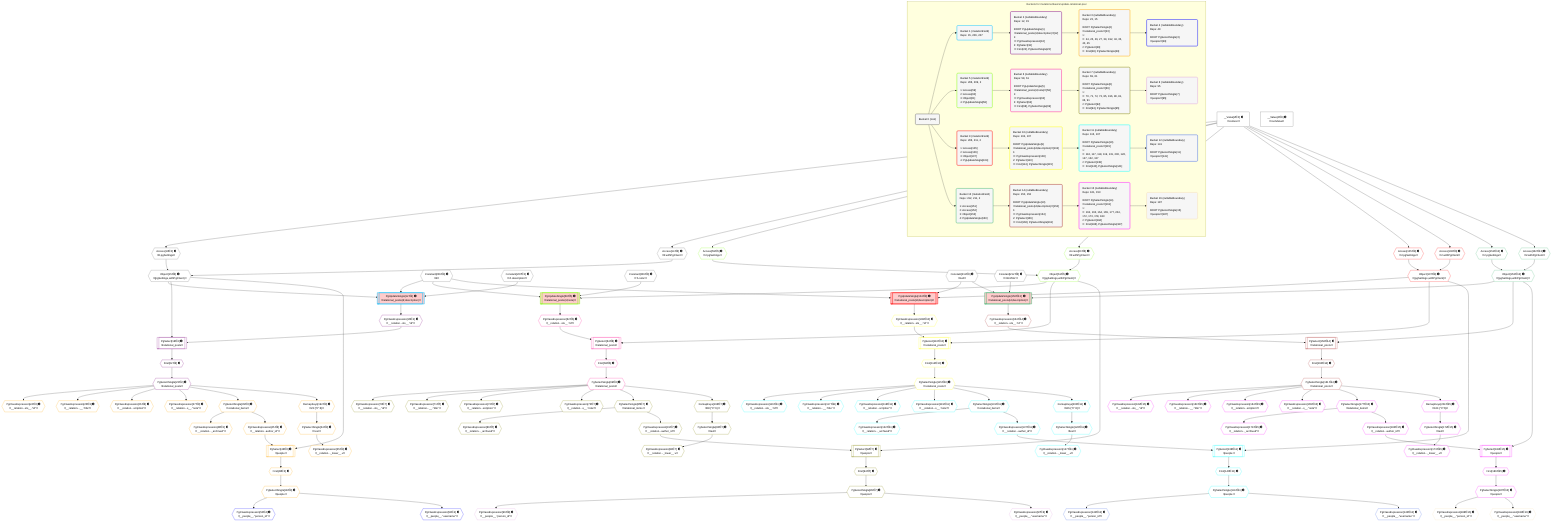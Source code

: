 %%{init: {'themeVariables': { 'fontSize': '12px'}}}%%
graph TD
    classDef path fill:#eee,stroke:#000,color:#000
    classDef plan fill:#fff,stroke-width:1px,color:#000
    classDef itemplan fill:#fff,stroke-width:2px,color:#000
    classDef unbatchedplan fill:#dff,stroke-width:1px,color:#000
    classDef sideeffectplan fill:#fcc,stroke-width:2px,color:#000
    classDef bucket fill:#f6f6f6,color:#000,stroke-width:2px,text-align:left


    %% plan dependencies
    Object15{{"Object[15∈0] ➊<br />ᐸ{pgSettings,withPgClient}ᐳ"}}:::plan
    Access13{{"Access[13∈0] ➊<br />ᐸ2.pgSettingsᐳ"}}:::plan
    Access14{{"Access[14∈0] ➊<br />ᐸ2.withPgClientᐳ"}}:::plan
    Access13 & Access14 --> Object15
    __Value2["__Value[2∈0] ➊<br />ᐸcontextᐳ"]:::plan
    __Value2 --> Access13
    __Value2 --> Access14
    __Value4["__Value[4∈0] ➊<br />ᐸrootValueᐳ"]:::plan
    Constant206{{"Constant[206∈0] ➊<br />ᐸ4ᐳ"}}:::plan
    Constant207{{"Constant[207∈0] ➊<br />ᐸ'A description'ᐳ"}}:::plan
    Constant209{{"Constant[209∈0] ➊<br />ᐸ'A note'ᐳ"}}:::plan
    Constant211{{"Constant[211∈0] ➊<br />ᐸnullᐳ"}}:::plan
    Constant212{{"Constant[212∈0] ➊<br />ᐸ3141592ᐳ"}}:::plan
    PgUpdateSingle12[["PgUpdateSingle[12∈1] ➊<br />ᐸrelational_posts(id;description)ᐳ"]]:::sideeffectplan
    Object15 & Constant206 & Constant207 --> PgUpdateSingle12
    PgSelect18[["PgSelect[18∈2] ➊<br />ᐸrelational_postsᐳ"]]:::plan
    PgClassExpression16{{"PgClassExpression[16∈2] ➊<br />ᐸ__relation...sts__.”id”ᐳ"}}:::plan
    Object15 & PgClassExpression16 --> PgSelect18
    PgUpdateSingle12 --> PgClassExpression16
    First22{{"First[22∈2] ➊"}}:::plan
    PgSelect18 --> First22
    PgSelectSingle23{{"PgSelectSingle[23∈2] ➊<br />ᐸrelational_postsᐳ"}}:::plan
    First22 --> PgSelectSingle23
    PgSelect46[["PgSelect[46∈3] ➊<br />ᐸpeopleᐳ"]]:::plan
    PgClassExpression45{{"PgClassExpression[45∈3] ➊<br />ᐸ__relation...author_id”ᐳ"}}:::plan
    Object15 & PgClassExpression45 --> PgSelect46
    PgClassExpression24{{"PgClassExpression[24∈3] ➊<br />ᐸ__relation...sts__.”id”ᐳ"}}:::plan
    PgSelectSingle23 --> PgClassExpression24
    PgClassExpression25{{"PgClassExpression[25∈3] ➊<br />ᐸ__relation...__.”title”ᐳ"}}:::plan
    PgSelectSingle23 --> PgClassExpression25
    PgClassExpression26{{"PgClassExpression[26∈3] ➊<br />ᐸ__relation...scription”ᐳ"}}:::plan
    PgSelectSingle23 --> PgClassExpression26
    PgClassExpression27{{"PgClassExpression[27∈3] ➊<br />ᐸ__relation...s__.”note”ᐳ"}}:::plan
    PgSelectSingle23 --> PgClassExpression27
    PgSelectSingle34{{"PgSelectSingle[34∈3] ➊<br />ᐸtextᐳ"}}:::plan
    RemapKeys192{{"RemapKeys[192∈3] ➊<br />ᐸ23:{”0”:6}ᐳ"}}:::plan
    RemapKeys192 --> PgSelectSingle34
    PgClassExpression35{{"PgClassExpression[35∈3] ➊<br />ᐸ__relation..._lower__.vᐳ"}}:::plan
    PgSelectSingle34 --> PgClassExpression35
    PgSelectSingle39{{"PgSelectSingle[39∈3] ➊<br />ᐸrelational_itemsᐳ"}}:::plan
    PgSelectSingle23 --> PgSelectSingle39
    PgClassExpression40{{"PgClassExpression[40∈3] ➊<br />ᐸ__relation..._archived”ᐳ"}}:::plan
    PgSelectSingle39 --> PgClassExpression40
    PgSelectSingle39 --> PgClassExpression45
    First48{{"First[48∈3] ➊"}}:::plan
    PgSelect46 --> First48
    PgSelectSingle49{{"PgSelectSingle[49∈3] ➊<br />ᐸpeopleᐳ"}}:::plan
    First48 --> PgSelectSingle49
    PgSelectSingle23 --> RemapKeys192
    PgClassExpression50{{"PgClassExpression[50∈4] ➊<br />ᐸ__people__.”person_id”ᐳ"}}:::plan
    PgSelectSingle49 --> PgClassExpression50
    PgClassExpression51{{"PgClassExpression[51∈4] ➊<br />ᐸ__people__.”username”ᐳ"}}:::plan
    PgSelectSingle49 --> PgClassExpression51
    PgUpdateSingle58[["PgUpdateSingle[58∈5] ➊<br />ᐸrelational_posts(id;note)ᐳ"]]:::sideeffectplan
    Object61{{"Object[61∈5] ➊<br />ᐸ{pgSettings,withPgClient}ᐳ"}}:::plan
    Object61 & Constant206 & Constant209 --> PgUpdateSingle58
    Access59{{"Access[59∈5] ➊<br />ᐸ2.pgSettingsᐳ"}}:::plan
    Access60{{"Access[60∈5] ➊<br />ᐸ2.withPgClientᐳ"}}:::plan
    Access59 & Access60 --> Object61
    __Value2 --> Access59
    __Value2 --> Access60
    PgSelect64[["PgSelect[64∈6] ➊<br />ᐸrelational_postsᐳ"]]:::plan
    PgClassExpression62{{"PgClassExpression[62∈6] ➊<br />ᐸ__relation...sts__.”id”ᐳ"}}:::plan
    Object61 & PgClassExpression62 --> PgSelect64
    PgUpdateSingle58 --> PgClassExpression62
    First68{{"First[68∈6] ➊"}}:::plan
    PgSelect64 --> First68
    PgSelectSingle69{{"PgSelectSingle[69∈6] ➊<br />ᐸrelational_postsᐳ"}}:::plan
    First68 --> PgSelectSingle69
    PgSelect92[["PgSelect[92∈7] ➊<br />ᐸpeopleᐳ"]]:::plan
    PgClassExpression91{{"PgClassExpression[91∈7] ➊<br />ᐸ__relation...author_id”ᐳ"}}:::plan
    Object61 & PgClassExpression91 --> PgSelect92
    PgClassExpression70{{"PgClassExpression[70∈7] ➊<br />ᐸ__relation...sts__.”id”ᐳ"}}:::plan
    PgSelectSingle69 --> PgClassExpression70
    PgClassExpression71{{"PgClassExpression[71∈7] ➊<br />ᐸ__relation...__.”title”ᐳ"}}:::plan
    PgSelectSingle69 --> PgClassExpression71
    PgClassExpression72{{"PgClassExpression[72∈7] ➊<br />ᐸ__relation...scription”ᐳ"}}:::plan
    PgSelectSingle69 --> PgClassExpression72
    PgClassExpression73{{"PgClassExpression[73∈7] ➊<br />ᐸ__relation...s__.”note”ᐳ"}}:::plan
    PgSelectSingle69 --> PgClassExpression73
    PgSelectSingle80{{"PgSelectSingle[80∈7] ➊<br />ᐸtextᐳ"}}:::plan
    RemapKeys196{{"RemapKeys[196∈7] ➊<br />ᐸ69:{”0”:6}ᐳ"}}:::plan
    RemapKeys196 --> PgSelectSingle80
    PgClassExpression81{{"PgClassExpression[81∈7] ➊<br />ᐸ__relation..._lower__.vᐳ"}}:::plan
    PgSelectSingle80 --> PgClassExpression81
    PgSelectSingle85{{"PgSelectSingle[85∈7] ➊<br />ᐸrelational_itemsᐳ"}}:::plan
    PgSelectSingle69 --> PgSelectSingle85
    PgClassExpression86{{"PgClassExpression[86∈7] ➊<br />ᐸ__relation..._archived”ᐳ"}}:::plan
    PgSelectSingle85 --> PgClassExpression86
    PgSelectSingle85 --> PgClassExpression91
    First94{{"First[94∈7] ➊"}}:::plan
    PgSelect92 --> First94
    PgSelectSingle95{{"PgSelectSingle[95∈7] ➊<br />ᐸpeopleᐳ"}}:::plan
    First94 --> PgSelectSingle95
    PgSelectSingle69 --> RemapKeys196
    PgClassExpression96{{"PgClassExpression[96∈8] ➊<br />ᐸ__people__.”person_id”ᐳ"}}:::plan
    PgSelectSingle95 --> PgClassExpression96
    PgClassExpression97{{"PgClassExpression[97∈8] ➊<br />ᐸ__people__.”username”ᐳ"}}:::plan
    PgSelectSingle95 --> PgClassExpression97
    PgUpdateSingle104[["PgUpdateSingle[104∈9] ➊<br />ᐸrelational_posts(id;description)ᐳ"]]:::sideeffectplan
    Object107{{"Object[107∈9] ➊<br />ᐸ{pgSettings,withPgClient}ᐳ"}}:::plan
    Object107 & Constant206 & Constant211 --> PgUpdateSingle104
    Access105{{"Access[105∈9] ➊<br />ᐸ2.pgSettingsᐳ"}}:::plan
    Access106{{"Access[106∈9] ➊<br />ᐸ2.withPgClientᐳ"}}:::plan
    Access105 & Access106 --> Object107
    __Value2 --> Access105
    __Value2 --> Access106
    PgSelect110[["PgSelect[110∈10] ➊<br />ᐸrelational_postsᐳ"]]:::plan
    PgClassExpression108{{"PgClassExpression[108∈10] ➊<br />ᐸ__relation...sts__.”id”ᐳ"}}:::plan
    Object107 & PgClassExpression108 --> PgSelect110
    PgUpdateSingle104 --> PgClassExpression108
    First114{{"First[114∈10] ➊"}}:::plan
    PgSelect110 --> First114
    PgSelectSingle115{{"PgSelectSingle[115∈10] ➊<br />ᐸrelational_postsᐳ"}}:::plan
    First114 --> PgSelectSingle115
    PgSelect138[["PgSelect[138∈11] ➊<br />ᐸpeopleᐳ"]]:::plan
    PgClassExpression137{{"PgClassExpression[137∈11] ➊<br />ᐸ__relation...author_id”ᐳ"}}:::plan
    Object107 & PgClassExpression137 --> PgSelect138
    PgClassExpression116{{"PgClassExpression[116∈11] ➊<br />ᐸ__relation...sts__.”id”ᐳ"}}:::plan
    PgSelectSingle115 --> PgClassExpression116
    PgClassExpression117{{"PgClassExpression[117∈11] ➊<br />ᐸ__relation...__.”title”ᐳ"}}:::plan
    PgSelectSingle115 --> PgClassExpression117
    PgClassExpression118{{"PgClassExpression[118∈11] ➊<br />ᐸ__relation...scription”ᐳ"}}:::plan
    PgSelectSingle115 --> PgClassExpression118
    PgClassExpression119{{"PgClassExpression[119∈11] ➊<br />ᐸ__relation...s__.”note”ᐳ"}}:::plan
    PgSelectSingle115 --> PgClassExpression119
    PgSelectSingle126{{"PgSelectSingle[126∈11] ➊<br />ᐸtextᐳ"}}:::plan
    RemapKeys200{{"RemapKeys[200∈11] ➊<br />ᐸ115:{”0”:6}ᐳ"}}:::plan
    RemapKeys200 --> PgSelectSingle126
    PgClassExpression127{{"PgClassExpression[127∈11] ➊<br />ᐸ__relation..._lower__.vᐳ"}}:::plan
    PgSelectSingle126 --> PgClassExpression127
    PgSelectSingle131{{"PgSelectSingle[131∈11] ➊<br />ᐸrelational_itemsᐳ"}}:::plan
    PgSelectSingle115 --> PgSelectSingle131
    PgClassExpression132{{"PgClassExpression[132∈11] ➊<br />ᐸ__relation..._archived”ᐳ"}}:::plan
    PgSelectSingle131 --> PgClassExpression132
    PgSelectSingle131 --> PgClassExpression137
    First140{{"First[140∈11] ➊"}}:::plan
    PgSelect138 --> First140
    PgSelectSingle141{{"PgSelectSingle[141∈11] ➊<br />ᐸpeopleᐳ"}}:::plan
    First140 --> PgSelectSingle141
    PgSelectSingle115 --> RemapKeys200
    PgClassExpression142{{"PgClassExpression[142∈12] ➊<br />ᐸ__people__.”person_id”ᐳ"}}:::plan
    PgSelectSingle141 --> PgClassExpression142
    PgClassExpression143{{"PgClassExpression[143∈12] ➊<br />ᐸ__people__.”username”ᐳ"}}:::plan
    PgSelectSingle141 --> PgClassExpression143
    PgUpdateSingle150[["PgUpdateSingle[150∈13] ➊<br />ᐸrelational_posts(id;description)ᐳ"]]:::sideeffectplan
    Object153{{"Object[153∈13] ➊<br />ᐸ{pgSettings,withPgClient}ᐳ"}}:::plan
    Object153 & Constant212 & Constant211 --> PgUpdateSingle150
    Access151{{"Access[151∈13] ➊<br />ᐸ2.pgSettingsᐳ"}}:::plan
    Access152{{"Access[152∈13] ➊<br />ᐸ2.withPgClientᐳ"}}:::plan
    Access151 & Access152 --> Object153
    __Value2 --> Access151
    __Value2 --> Access152
    PgSelect156[["PgSelect[156∈14] ➊<br />ᐸrelational_postsᐳ"]]:::plan
    PgClassExpression154{{"PgClassExpression[154∈14] ➊<br />ᐸ__relation...sts__.”id”ᐳ"}}:::plan
    Object153 & PgClassExpression154 --> PgSelect156
    PgUpdateSingle150 --> PgClassExpression154
    First160{{"First[160∈14] ➊"}}:::plan
    PgSelect156 --> First160
    PgSelectSingle161{{"PgSelectSingle[161∈14] ➊<br />ᐸrelational_postsᐳ"}}:::plan
    First160 --> PgSelectSingle161
    PgSelect184[["PgSelect[184∈15] ➊<br />ᐸpeopleᐳ"]]:::plan
    PgClassExpression183{{"PgClassExpression[183∈15] ➊<br />ᐸ__relation...author_id”ᐳ"}}:::plan
    Object153 & PgClassExpression183 --> PgSelect184
    PgClassExpression162{{"PgClassExpression[162∈15] ➊<br />ᐸ__relation...sts__.”id”ᐳ"}}:::plan
    PgSelectSingle161 --> PgClassExpression162
    PgClassExpression163{{"PgClassExpression[163∈15] ➊<br />ᐸ__relation...__.”title”ᐳ"}}:::plan
    PgSelectSingle161 --> PgClassExpression163
    PgClassExpression164{{"PgClassExpression[164∈15] ➊<br />ᐸ__relation...scription”ᐳ"}}:::plan
    PgSelectSingle161 --> PgClassExpression164
    PgClassExpression165{{"PgClassExpression[165∈15] ➊<br />ᐸ__relation...s__.”note”ᐳ"}}:::plan
    PgSelectSingle161 --> PgClassExpression165
    PgSelectSingle172{{"PgSelectSingle[172∈15] ➊<br />ᐸtextᐳ"}}:::plan
    RemapKeys204{{"RemapKeys[204∈15] ➊<br />ᐸ161:{”0”:6}ᐳ"}}:::plan
    RemapKeys204 --> PgSelectSingle172
    PgClassExpression173{{"PgClassExpression[173∈15] ➊<br />ᐸ__relation..._lower__.vᐳ"}}:::plan
    PgSelectSingle172 --> PgClassExpression173
    PgSelectSingle177{{"PgSelectSingle[177∈15] ➊<br />ᐸrelational_itemsᐳ"}}:::plan
    PgSelectSingle161 --> PgSelectSingle177
    PgClassExpression178{{"PgClassExpression[178∈15] ➊<br />ᐸ__relation..._archived”ᐳ"}}:::plan
    PgSelectSingle177 --> PgClassExpression178
    PgSelectSingle177 --> PgClassExpression183
    First186{{"First[186∈15] ➊"}}:::plan
    PgSelect184 --> First186
    PgSelectSingle187{{"PgSelectSingle[187∈15] ➊<br />ᐸpeopleᐳ"}}:::plan
    First186 --> PgSelectSingle187
    PgSelectSingle161 --> RemapKeys204
    PgClassExpression188{{"PgClassExpression[188∈16] ➊<br />ᐸ__people__.”person_id”ᐳ"}}:::plan
    PgSelectSingle187 --> PgClassExpression188
    PgClassExpression189{{"PgClassExpression[189∈16] ➊<br />ᐸ__people__.”username”ᐳ"}}:::plan
    PgSelectSingle187 --> PgClassExpression189

    %% define steps

    subgraph "Buckets for mutations/basics/update-relational-post"
    Bucket0("Bucket 0 (root)"):::bucket
    classDef bucket0 stroke:#696969
    class Bucket0,__Value2,__Value4,Access13,Access14,Object15,Constant206,Constant207,Constant209,Constant211,Constant212 bucket0
    Bucket1("Bucket 1 (mutationField)<br />Deps: 15, 206, 207"):::bucket
    classDef bucket1 stroke:#00bfff
    class Bucket1,PgUpdateSingle12 bucket1
    Bucket2("Bucket 2 (nullableBoundary)<br />Deps: 12, 15<br /><br />ROOT PgUpdateSingle{1}ᐸrelational_posts(id;description)ᐳ[12]<br />1: <br />ᐳ: PgClassExpression[16]<br />2: PgSelect[18]<br />ᐳ: First[22], PgSelectSingle[23]"):::bucket
    classDef bucket2 stroke:#7f007f
    class Bucket2,PgClassExpression16,PgSelect18,First22,PgSelectSingle23 bucket2
    Bucket3("Bucket 3 (nullableBoundary)<br />Deps: 23, 15<br /><br />ROOT PgSelectSingle{2}ᐸrelational_postsᐳ[23]<br />1: <br />ᐳ: 24, 25, 26, 27, 39, 192, 34, 35, 40, 45<br />2: PgSelect[46]<br />ᐳ: First[48], PgSelectSingle[49]"):::bucket
    classDef bucket3 stroke:#ffa500
    class Bucket3,PgClassExpression24,PgClassExpression25,PgClassExpression26,PgClassExpression27,PgSelectSingle34,PgClassExpression35,PgSelectSingle39,PgClassExpression40,PgClassExpression45,PgSelect46,First48,PgSelectSingle49,RemapKeys192 bucket3
    Bucket4("Bucket 4 (nullableBoundary)<br />Deps: 49<br /><br />ROOT PgSelectSingle{3}ᐸpeopleᐳ[49]"):::bucket
    classDef bucket4 stroke:#0000ff
    class Bucket4,PgClassExpression50,PgClassExpression51 bucket4
    Bucket5("Bucket 5 (mutationField)<br />Deps: 206, 209, 2<br /><br />1: Access[59]<br />2: Access[60]<br />3: Object[61]<br />4: PgUpdateSingle[58]"):::bucket
    classDef bucket5 stroke:#7fff00
    class Bucket5,PgUpdateSingle58,Access59,Access60,Object61 bucket5
    Bucket6("Bucket 6 (nullableBoundary)<br />Deps: 58, 61<br /><br />ROOT PgUpdateSingle{5}ᐸrelational_posts(id;note)ᐳ[58]<br />1: <br />ᐳ: PgClassExpression[62]<br />2: PgSelect[64]<br />ᐳ: First[68], PgSelectSingle[69]"):::bucket
    classDef bucket6 stroke:#ff1493
    class Bucket6,PgClassExpression62,PgSelect64,First68,PgSelectSingle69 bucket6
    Bucket7("Bucket 7 (nullableBoundary)<br />Deps: 69, 61<br /><br />ROOT PgSelectSingle{6}ᐸrelational_postsᐳ[69]<br />1: <br />ᐳ: 70, 71, 72, 73, 85, 196, 80, 81, 86, 91<br />2: PgSelect[92]<br />ᐳ: First[94], PgSelectSingle[95]"):::bucket
    classDef bucket7 stroke:#808000
    class Bucket7,PgClassExpression70,PgClassExpression71,PgClassExpression72,PgClassExpression73,PgSelectSingle80,PgClassExpression81,PgSelectSingle85,PgClassExpression86,PgClassExpression91,PgSelect92,First94,PgSelectSingle95,RemapKeys196 bucket7
    Bucket8("Bucket 8 (nullableBoundary)<br />Deps: 95<br /><br />ROOT PgSelectSingle{7}ᐸpeopleᐳ[95]"):::bucket
    classDef bucket8 stroke:#dda0dd
    class Bucket8,PgClassExpression96,PgClassExpression97 bucket8
    Bucket9("Bucket 9 (mutationField)<br />Deps: 206, 211, 2<br /><br />1: Access[105]<br />2: Access[106]<br />3: Object[107]<br />4: PgUpdateSingle[104]"):::bucket
    classDef bucket9 stroke:#ff0000
    class Bucket9,PgUpdateSingle104,Access105,Access106,Object107 bucket9
    Bucket10("Bucket 10 (nullableBoundary)<br />Deps: 104, 107<br /><br />ROOT PgUpdateSingle{9}ᐸrelational_posts(id;description)ᐳ[104]<br />1: <br />ᐳ: PgClassExpression[108]<br />2: PgSelect[110]<br />ᐳ: First[114], PgSelectSingle[115]"):::bucket
    classDef bucket10 stroke:#ffff00
    class Bucket10,PgClassExpression108,PgSelect110,First114,PgSelectSingle115 bucket10
    Bucket11("Bucket 11 (nullableBoundary)<br />Deps: 115, 107<br /><br />ROOT PgSelectSingle{10}ᐸrelational_postsᐳ[115]<br />1: <br />ᐳ: 116, 117, 118, 119, 131, 200, 126, 127, 132, 137<br />2: PgSelect[138]<br />ᐳ: First[140], PgSelectSingle[141]"):::bucket
    classDef bucket11 stroke:#00ffff
    class Bucket11,PgClassExpression116,PgClassExpression117,PgClassExpression118,PgClassExpression119,PgSelectSingle126,PgClassExpression127,PgSelectSingle131,PgClassExpression132,PgClassExpression137,PgSelect138,First140,PgSelectSingle141,RemapKeys200 bucket11
    Bucket12("Bucket 12 (nullableBoundary)<br />Deps: 141<br /><br />ROOT PgSelectSingle{11}ᐸpeopleᐳ[141]"):::bucket
    classDef bucket12 stroke:#4169e1
    class Bucket12,PgClassExpression142,PgClassExpression143 bucket12
    Bucket13("Bucket 13 (mutationField)<br />Deps: 212, 211, 2<br /><br />1: Access[151]<br />2: Access[152]<br />3: Object[153]<br />4: PgUpdateSingle[150]"):::bucket
    classDef bucket13 stroke:#3cb371
    class Bucket13,PgUpdateSingle150,Access151,Access152,Object153 bucket13
    Bucket14("Bucket 14 (nullableBoundary)<br />Deps: 150, 153<br /><br />ROOT PgUpdateSingle{13}ᐸrelational_posts(id;description)ᐳ[150]<br />1: <br />ᐳ: PgClassExpression[154]<br />2: PgSelect[156]<br />ᐳ: First[160], PgSelectSingle[161]"):::bucket
    classDef bucket14 stroke:#a52a2a
    class Bucket14,PgClassExpression154,PgSelect156,First160,PgSelectSingle161 bucket14
    Bucket15("Bucket 15 (nullableBoundary)<br />Deps: 161, 153<br /><br />ROOT PgSelectSingle{14}ᐸrelational_postsᐳ[161]<br />1: <br />ᐳ: 162, 163, 164, 165, 177, 204, 172, 173, 178, 183<br />2: PgSelect[184]<br />ᐳ: First[186], PgSelectSingle[187]"):::bucket
    classDef bucket15 stroke:#ff00ff
    class Bucket15,PgClassExpression162,PgClassExpression163,PgClassExpression164,PgClassExpression165,PgSelectSingle172,PgClassExpression173,PgSelectSingle177,PgClassExpression178,PgClassExpression183,PgSelect184,First186,PgSelectSingle187,RemapKeys204 bucket15
    Bucket16("Bucket 16 (nullableBoundary)<br />Deps: 187<br /><br />ROOT PgSelectSingle{15}ᐸpeopleᐳ[187]"):::bucket
    classDef bucket16 stroke:#f5deb3
    class Bucket16,PgClassExpression188,PgClassExpression189 bucket16
    Bucket0 --> Bucket1 & Bucket5 & Bucket9 & Bucket13
    Bucket1 --> Bucket2
    Bucket2 --> Bucket3
    Bucket3 --> Bucket4
    Bucket5 --> Bucket6
    Bucket6 --> Bucket7
    Bucket7 --> Bucket8
    Bucket9 --> Bucket10
    Bucket10 --> Bucket11
    Bucket11 --> Bucket12
    Bucket13 --> Bucket14
    Bucket14 --> Bucket15
    Bucket15 --> Bucket16
    end